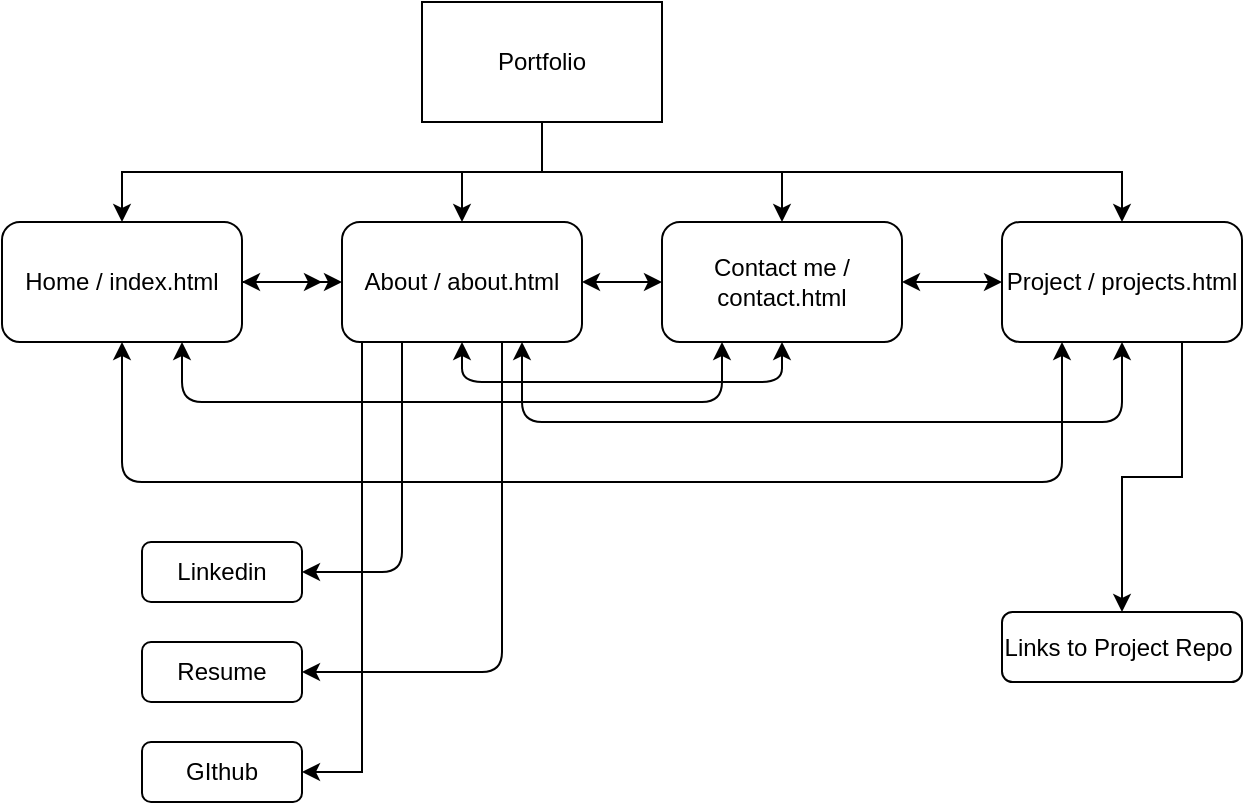 <mxfile version="13.9.2" type="github">
  <diagram id="BoUAAAzzEhgEYpUWboQW" name="Page-1">
    <mxGraphModel dx="562" dy="748" grid="1" gridSize="10" guides="1" tooltips="1" connect="1" arrows="1" fold="1" page="1" pageScale="1" pageWidth="850" pageHeight="1100" math="0" shadow="0">
      <root>
        <mxCell id="0" />
        <mxCell id="1" parent="0" />
        <mxCell id="z3MwqPS4IQPkSL49e8nf-7" style="edgeStyle=orthogonalEdgeStyle;rounded=0;orthogonalLoop=1;jettySize=auto;html=1;exitX=0.5;exitY=1;exitDx=0;exitDy=0;" parent="1" source="z3MwqPS4IQPkSL49e8nf-1" target="z3MwqPS4IQPkSL49e8nf-5" edge="1">
          <mxGeometry relative="1" as="geometry" />
        </mxCell>
        <mxCell id="z3MwqPS4IQPkSL49e8nf-8" style="edgeStyle=orthogonalEdgeStyle;rounded=0;orthogonalLoop=1;jettySize=auto;html=1;exitX=0.5;exitY=1;exitDx=0;exitDy=0;entryX=0.5;entryY=0;entryDx=0;entryDy=0;" parent="1" source="z3MwqPS4IQPkSL49e8nf-1" target="z3MwqPS4IQPkSL49e8nf-2" edge="1">
          <mxGeometry relative="1" as="geometry" />
        </mxCell>
        <mxCell id="z3MwqPS4IQPkSL49e8nf-10" style="edgeStyle=orthogonalEdgeStyle;rounded=0;orthogonalLoop=1;jettySize=auto;html=1;exitX=0.5;exitY=1;exitDx=0;exitDy=0;entryX=0.5;entryY=0;entryDx=0;entryDy=0;" parent="1" source="z3MwqPS4IQPkSL49e8nf-1" target="z3MwqPS4IQPkSL49e8nf-9" edge="1">
          <mxGeometry relative="1" as="geometry" />
        </mxCell>
        <mxCell id="z3MwqPS4IQPkSL49e8nf-12" style="edgeStyle=orthogonalEdgeStyle;rounded=0;orthogonalLoop=1;jettySize=auto;html=1;exitX=0.5;exitY=1;exitDx=0;exitDy=0;entryX=0.5;entryY=0;entryDx=0;entryDy=0;" parent="1" source="z3MwqPS4IQPkSL49e8nf-1" target="z3MwqPS4IQPkSL49e8nf-11" edge="1">
          <mxGeometry relative="1" as="geometry" />
        </mxCell>
        <mxCell id="z3MwqPS4IQPkSL49e8nf-1" value="Portfolio" style="rounded=0;whiteSpace=wrap;html=1;" parent="1" vertex="1">
          <mxGeometry x="330" y="80" width="120" height="60" as="geometry" />
        </mxCell>
        <mxCell id="R7qKJERukZMwfW9dG-Xh-2" style="edgeStyle=orthogonalEdgeStyle;rounded=0;orthogonalLoop=1;jettySize=auto;html=1;exitX=1;exitY=0.5;exitDx=0;exitDy=0;" edge="1" parent="1" source="z3MwqPS4IQPkSL49e8nf-2" target="z3MwqPS4IQPkSL49e8nf-5">
          <mxGeometry relative="1" as="geometry" />
        </mxCell>
        <mxCell id="z3MwqPS4IQPkSL49e8nf-2" value="Home / index.html" style="rounded=1;whiteSpace=wrap;html=1;" parent="1" vertex="1">
          <mxGeometry x="120" y="190" width="120" height="60" as="geometry" />
        </mxCell>
        <mxCell id="R7qKJERukZMwfW9dG-Xh-22" style="edgeStyle=orthogonalEdgeStyle;rounded=0;orthogonalLoop=1;jettySize=auto;html=1;exitX=0.071;exitY=0.993;exitDx=0;exitDy=0;entryX=1;entryY=0.5;entryDx=0;entryDy=0;exitPerimeter=0;" edge="1" parent="1" source="z3MwqPS4IQPkSL49e8nf-5" target="R7qKJERukZMwfW9dG-Xh-21">
          <mxGeometry relative="1" as="geometry">
            <Array as="points">
              <mxPoint x="300" y="250" />
              <mxPoint x="300" y="465" />
            </Array>
          </mxGeometry>
        </mxCell>
        <mxCell id="z3MwqPS4IQPkSL49e8nf-5" value="About / about.html" style="rounded=1;whiteSpace=wrap;html=1;" parent="1" vertex="1">
          <mxGeometry x="290" y="190" width="120" height="60" as="geometry" />
        </mxCell>
        <mxCell id="z3MwqPS4IQPkSL49e8nf-9" value="Contact me / contact.html" style="rounded=1;whiteSpace=wrap;html=1;" parent="1" vertex="1">
          <mxGeometry x="450" y="190" width="120" height="60" as="geometry" />
        </mxCell>
        <mxCell id="R7qKJERukZMwfW9dG-Xh-24" style="edgeStyle=orthogonalEdgeStyle;rounded=0;orthogonalLoop=1;jettySize=auto;html=1;exitX=0.75;exitY=1;exitDx=0;exitDy=0;entryX=0.5;entryY=0;entryDx=0;entryDy=0;" edge="1" parent="1" source="z3MwqPS4IQPkSL49e8nf-11" target="R7qKJERukZMwfW9dG-Xh-23">
          <mxGeometry relative="1" as="geometry" />
        </mxCell>
        <mxCell id="z3MwqPS4IQPkSL49e8nf-11" value="Project / projects.html" style="rounded=1;whiteSpace=wrap;html=1;" parent="1" vertex="1">
          <mxGeometry x="620" y="190" width="120" height="60" as="geometry" />
        </mxCell>
        <mxCell id="R7qKJERukZMwfW9dG-Xh-3" value="" style="endArrow=classic;startArrow=classic;html=1;" edge="1" parent="1">
          <mxGeometry width="50" height="50" relative="1" as="geometry">
            <mxPoint x="240" y="220" as="sourcePoint" />
            <mxPoint x="280" y="220" as="targetPoint" />
          </mxGeometry>
        </mxCell>
        <mxCell id="R7qKJERukZMwfW9dG-Xh-7" value="" style="endArrow=classic;startArrow=classic;html=1;exitX=1;exitY=0.5;exitDx=0;exitDy=0;" edge="1" parent="1" source="z3MwqPS4IQPkSL49e8nf-5">
          <mxGeometry width="50" height="50" relative="1" as="geometry">
            <mxPoint x="430" y="300" as="sourcePoint" />
            <mxPoint x="450" y="220" as="targetPoint" />
            <Array as="points">
              <mxPoint x="450" y="220" />
            </Array>
          </mxGeometry>
        </mxCell>
        <mxCell id="R7qKJERukZMwfW9dG-Xh-9" value="" style="endArrow=classic;startArrow=classic;html=1;exitX=1;exitY=0.5;exitDx=0;exitDy=0;" edge="1" parent="1" source="z3MwqPS4IQPkSL49e8nf-9">
          <mxGeometry width="50" height="50" relative="1" as="geometry">
            <mxPoint x="570" y="270" as="sourcePoint" />
            <mxPoint x="620" y="220" as="targetPoint" />
          </mxGeometry>
        </mxCell>
        <mxCell id="R7qKJERukZMwfW9dG-Xh-10" value="" style="endArrow=classic;startArrow=classic;html=1;entryX=0.25;entryY=1;entryDx=0;entryDy=0;exitX=0.75;exitY=1;exitDx=0;exitDy=0;" edge="1" parent="1" source="z3MwqPS4IQPkSL49e8nf-2" target="z3MwqPS4IQPkSL49e8nf-9">
          <mxGeometry width="50" height="50" relative="1" as="geometry">
            <mxPoint x="240" y="243" as="sourcePoint" />
            <mxPoint x="430" y="350" as="targetPoint" />
            <Array as="points">
              <mxPoint x="210" y="280" />
              <mxPoint x="380" y="280" />
              <mxPoint x="480" y="280" />
            </Array>
          </mxGeometry>
        </mxCell>
        <mxCell id="R7qKJERukZMwfW9dG-Xh-11" value="" style="endArrow=classic;startArrow=classic;html=1;exitX=0.5;exitY=1;exitDx=0;exitDy=0;entryX=0.25;entryY=1;entryDx=0;entryDy=0;" edge="1" parent="1" source="z3MwqPS4IQPkSL49e8nf-2" target="z3MwqPS4IQPkSL49e8nf-11">
          <mxGeometry width="50" height="50" relative="1" as="geometry">
            <mxPoint x="380" y="400" as="sourcePoint" />
            <mxPoint x="430" y="350" as="targetPoint" />
            <Array as="points">
              <mxPoint x="180" y="320" />
              <mxPoint x="410" y="320" />
              <mxPoint x="650" y="320" />
            </Array>
          </mxGeometry>
        </mxCell>
        <mxCell id="R7qKJERukZMwfW9dG-Xh-12" value="" style="endArrow=classic;startArrow=classic;html=1;entryX=0.5;entryY=1;entryDx=0;entryDy=0;exitX=0.5;exitY=1;exitDx=0;exitDy=0;" edge="1" parent="1" source="z3MwqPS4IQPkSL49e8nf-5" target="z3MwqPS4IQPkSL49e8nf-9">
          <mxGeometry width="50" height="50" relative="1" as="geometry">
            <mxPoint x="380" y="400" as="sourcePoint" />
            <mxPoint x="430" y="350" as="targetPoint" />
            <Array as="points">
              <mxPoint x="350" y="270" />
              <mxPoint x="420" y="270" />
              <mxPoint x="510" y="270" />
            </Array>
          </mxGeometry>
        </mxCell>
        <mxCell id="R7qKJERukZMwfW9dG-Xh-13" value="" style="endArrow=classic;startArrow=classic;html=1;exitX=0.75;exitY=1;exitDx=0;exitDy=0;entryX=0.5;entryY=1;entryDx=0;entryDy=0;" edge="1" parent="1" source="z3MwqPS4IQPkSL49e8nf-5" target="z3MwqPS4IQPkSL49e8nf-11">
          <mxGeometry width="50" height="50" relative="1" as="geometry">
            <mxPoint x="630" y="300" as="sourcePoint" />
            <mxPoint x="680" y="250" as="targetPoint" />
            <Array as="points">
              <mxPoint x="380" y="290" />
              <mxPoint x="540" y="290" />
              <mxPoint x="680" y="290" />
            </Array>
          </mxGeometry>
        </mxCell>
        <mxCell id="R7qKJERukZMwfW9dG-Xh-14" value="Linkedin" style="rounded=1;whiteSpace=wrap;html=1;" vertex="1" parent="1">
          <mxGeometry x="190" y="350" width="80" height="30" as="geometry" />
        </mxCell>
        <mxCell id="R7qKJERukZMwfW9dG-Xh-16" value="" style="endArrow=classic;html=1;entryX=1;entryY=0.5;entryDx=0;entryDy=0;exitX=0.25;exitY=1;exitDx=0;exitDy=0;" edge="1" parent="1" source="z3MwqPS4IQPkSL49e8nf-5" target="R7qKJERukZMwfW9dG-Xh-14">
          <mxGeometry width="50" height="50" relative="1" as="geometry">
            <mxPoint x="300" y="200" as="sourcePoint" />
            <mxPoint x="350" y="150" as="targetPoint" />
            <Array as="points">
              <mxPoint x="320" y="365" />
            </Array>
          </mxGeometry>
        </mxCell>
        <mxCell id="R7qKJERukZMwfW9dG-Xh-18" value="Resume" style="rounded=1;whiteSpace=wrap;html=1;" vertex="1" parent="1">
          <mxGeometry x="190" y="400" width="80" height="30" as="geometry" />
        </mxCell>
        <mxCell id="R7qKJERukZMwfW9dG-Xh-20" value="" style="endArrow=classic;html=1;entryX=1;entryY=0.5;entryDx=0;entryDy=0;" edge="1" parent="1" target="R7qKJERukZMwfW9dG-Xh-18">
          <mxGeometry width="50" height="50" relative="1" as="geometry">
            <mxPoint x="370" y="250" as="sourcePoint" />
            <mxPoint x="310" y="475" as="targetPoint" />
            <Array as="points">
              <mxPoint x="370" y="415" />
            </Array>
          </mxGeometry>
        </mxCell>
        <mxCell id="R7qKJERukZMwfW9dG-Xh-21" value="GIthub" style="rounded=1;whiteSpace=wrap;html=1;" vertex="1" parent="1">
          <mxGeometry x="190" y="450" width="80" height="30" as="geometry" />
        </mxCell>
        <mxCell id="R7qKJERukZMwfW9dG-Xh-23" value="Links to Project Repo&amp;nbsp;" style="rounded=1;whiteSpace=wrap;html=1;" vertex="1" parent="1">
          <mxGeometry x="620" y="385" width="120" height="35" as="geometry" />
        </mxCell>
      </root>
    </mxGraphModel>
  </diagram>
</mxfile>

